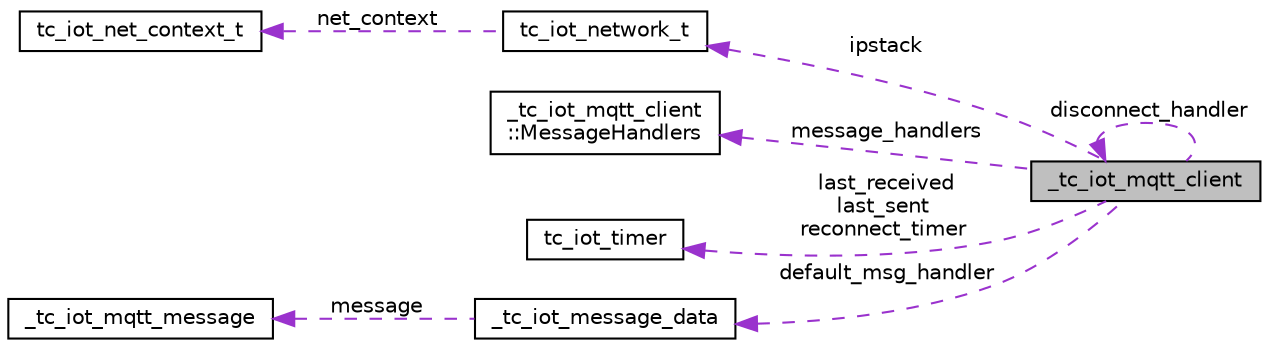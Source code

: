 digraph "_tc_iot_mqtt_client"
{
  edge [fontname="Helvetica",fontsize="10",labelfontname="Helvetica",labelfontsize="10"];
  node [fontname="Helvetica",fontsize="10",shape=record];
  rankdir="LR";
  Node1 [label="_tc_iot_mqtt_client",height=0.2,width=0.4,color="black", fillcolor="grey75", style="filled", fontcolor="black"];
  Node1 -> Node1 [dir="back",color="darkorchid3",fontsize="10",style="dashed",label=" disconnect_handler" ,fontname="Helvetica"];
  Node2 -> Node1 [dir="back",color="darkorchid3",fontsize="10",style="dashed",label=" ipstack" ,fontname="Helvetica"];
  Node2 [label="tc_iot_network_t",height=0.2,width=0.4,color="black", fillcolor="white", style="filled",URL="$structtc__iot__network__t.html"];
  Node3 -> Node2 [dir="back",color="darkorchid3",fontsize="10",style="dashed",label=" net_context" ,fontname="Helvetica"];
  Node3 [label="tc_iot_net_context_t",height=0.2,width=0.4,color="black", fillcolor="white", style="filled",URL="$structtc__iot__net__context__t.html"];
  Node4 -> Node1 [dir="back",color="darkorchid3",fontsize="10",style="dashed",label=" message_handlers" ,fontname="Helvetica"];
  Node4 [label="_tc_iot_mqtt_client\l::MessageHandlers",height=0.2,width=0.4,color="black", fillcolor="white", style="filled",URL="$struct__tc__iot__mqtt__client_1_1MessageHandlers.html"];
  Node5 -> Node1 [dir="back",color="darkorchid3",fontsize="10",style="dashed",label=" last_received\nlast_sent\nreconnect_timer" ,fontname="Helvetica"];
  Node5 [label="tc_iot_timer",height=0.2,width=0.4,color="black", fillcolor="white", style="filled",URL="$structtc__iot__timer.html"];
  Node6 -> Node1 [dir="back",color="darkorchid3",fontsize="10",style="dashed",label=" default_msg_handler" ,fontname="Helvetica"];
  Node6 [label="_tc_iot_message_data",height=0.2,width=0.4,color="black", fillcolor="white", style="filled",URL="$struct__tc__iot__message__data.html"];
  Node7 -> Node6 [dir="back",color="darkorchid3",fontsize="10",style="dashed",label=" message" ,fontname="Helvetica"];
  Node7 [label="_tc_iot_mqtt_message",height=0.2,width=0.4,color="black", fillcolor="white", style="filled",URL="$struct__tc__iot__mqtt__message.html"];
}

